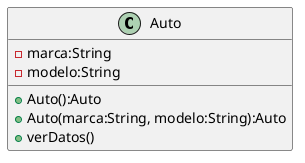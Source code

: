 @startuml clases

    Class Auto{
        -marca:String
        -modelo:String

        +Auto():Auto
        +Auto(marca:String, modelo:String):Auto
        +verDatos()
        

    }


@enduml